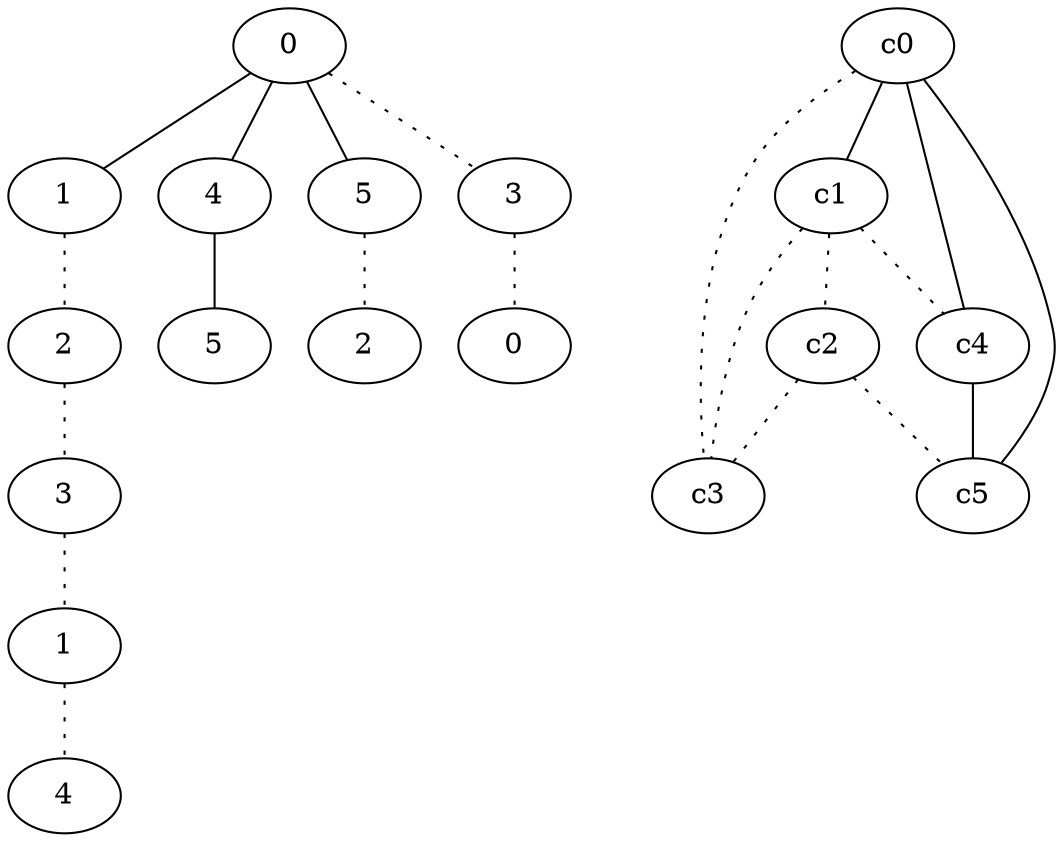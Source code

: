 graph {
a0[label=0];
a1[label=1];
a2[label=2];
a3[label=3];
a4[label=1];
a5[label=4];
a6[label=4];
a7[label=5];
a8[label=5];
a9[label=2];
a10[label=3];
a11[label=0];
a0 -- a1;
a0 -- a6;
a0 -- a8;
a0 -- a10 [style=dotted];
a1 -- a2 [style=dotted];
a2 -- a3 [style=dotted];
a3 -- a4 [style=dotted];
a4 -- a5 [style=dotted];
a6 -- a7;
a8 -- a9 [style=dotted];
a10 -- a11 [style=dotted];
c0 -- c1;
c0 -- c3 [style=dotted];
c0 -- c4;
c0 -- c5;
c1 -- c2 [style=dotted];
c1 -- c3 [style=dotted];
c1 -- c4 [style=dotted];
c2 -- c3 [style=dotted];
c2 -- c5 [style=dotted];
c4 -- c5;
}
